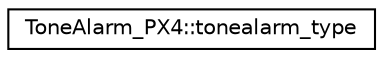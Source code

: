 digraph "Graphical Class Hierarchy"
{
 // INTERACTIVE_SVG=YES
  edge [fontname="Helvetica",fontsize="10",labelfontname="Helvetica",labelfontsize="10"];
  node [fontname="Helvetica",fontsize="10",shape=record];
  rankdir="LR";
  Node1 [label="ToneAlarm_PX4::tonealarm_type",height=0.2,width=0.4,color="black", fillcolor="white", style="filled",URL="$structToneAlarm__PX4_1_1tonealarm__type.html",tooltip="tonealarm_type - bitmask of states we track "];
}
